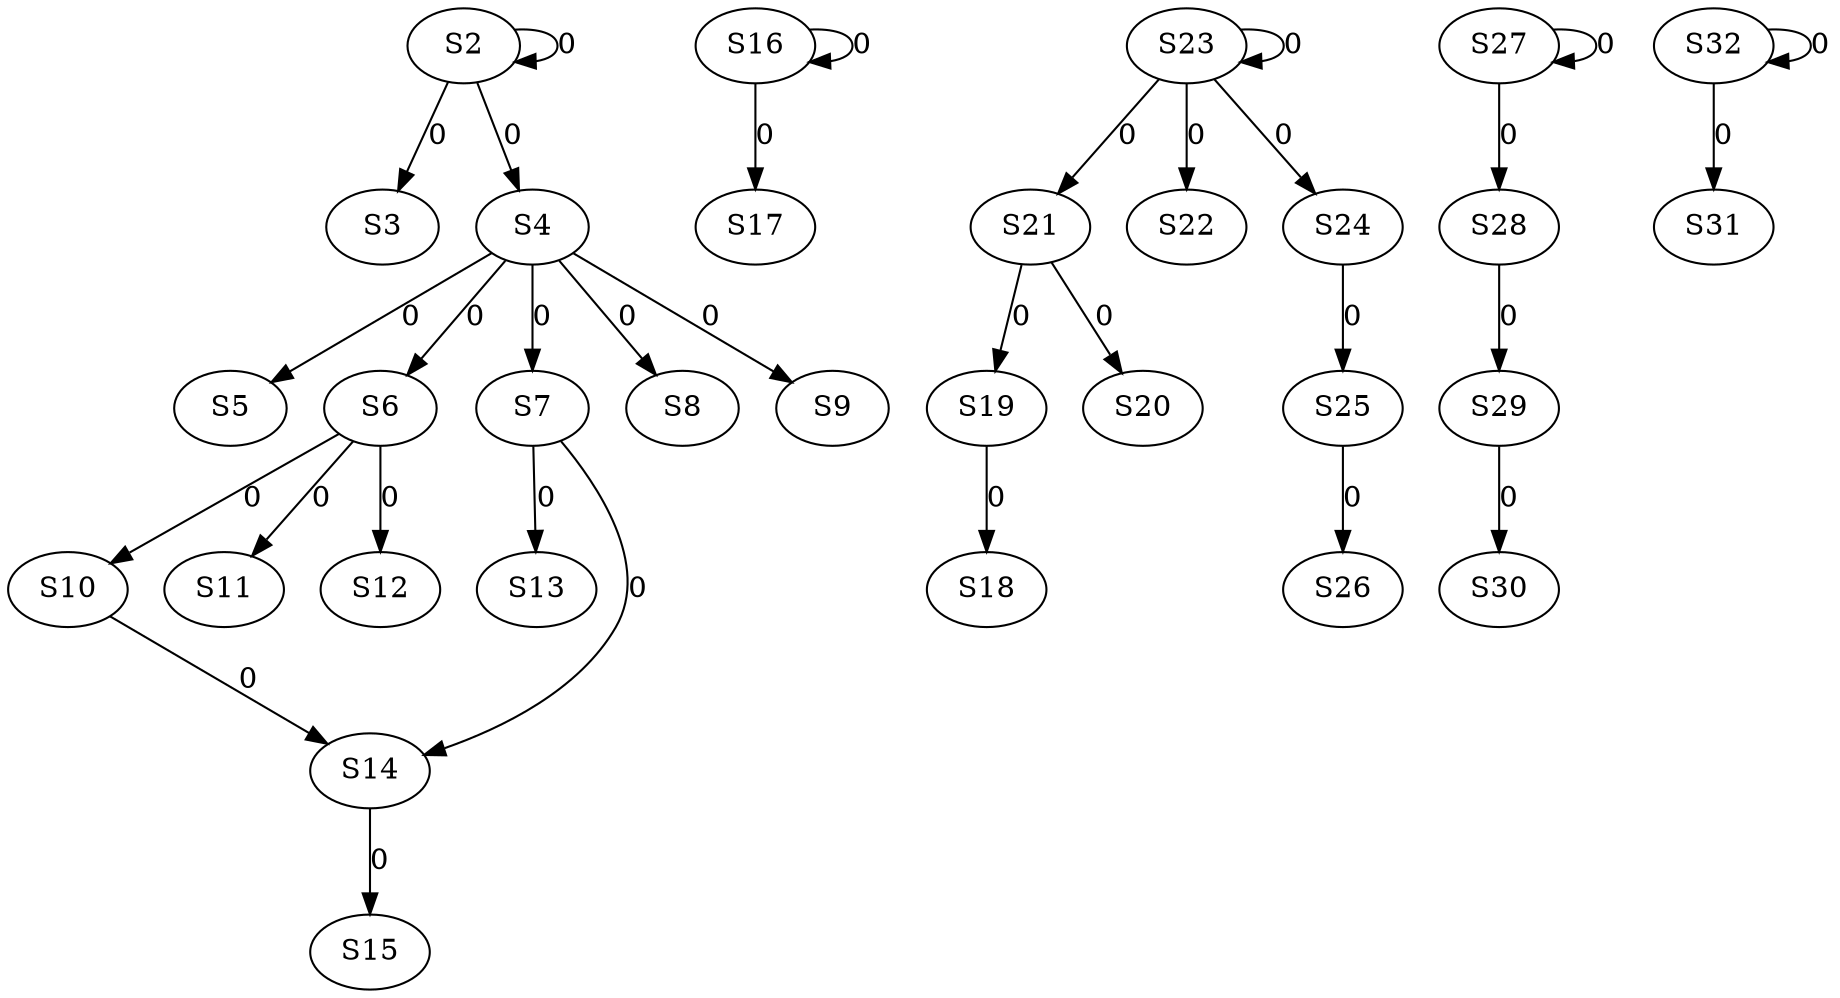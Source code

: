 strict digraph {
	S2 -> S2 [ label = 0 ];
	S2 -> S3 [ label = 0 ];
	S2 -> S4 [ label = 0 ];
	S4 -> S5 [ label = 0 ];
	S4 -> S6 [ label = 0 ];
	S4 -> S7 [ label = 0 ];
	S4 -> S8 [ label = 0 ];
	S4 -> S9 [ label = 0 ];
	S6 -> S10 [ label = 0 ];
	S6 -> S11 [ label = 0 ];
	S6 -> S12 [ label = 0 ];
	S7 -> S13 [ label = 0 ];
	S10 -> S14 [ label = 0 ];
	S14 -> S15 [ label = 0 ];
	S16 -> S16 [ label = 0 ];
	S16 -> S17 [ label = 0 ];
	S19 -> S18 [ label = 0 ];
	S21 -> S19 [ label = 0 ];
	S21 -> S20 [ label = 0 ];
	S23 -> S21 [ label = 0 ];
	S23 -> S22 [ label = 0 ];
	S23 -> S23 [ label = 0 ];
	S23 -> S24 [ label = 0 ];
	S24 -> S25 [ label = 0 ];
	S25 -> S26 [ label = 0 ];
	S27 -> S27 [ label = 0 ];
	S27 -> S28 [ label = 0 ];
	S28 -> S29 [ label = 0 ];
	S29 -> S30 [ label = 0 ];
	S32 -> S31 [ label = 0 ];
	S32 -> S32 [ label = 0 ];
	S7 -> S14 [ label = 0 ];
}